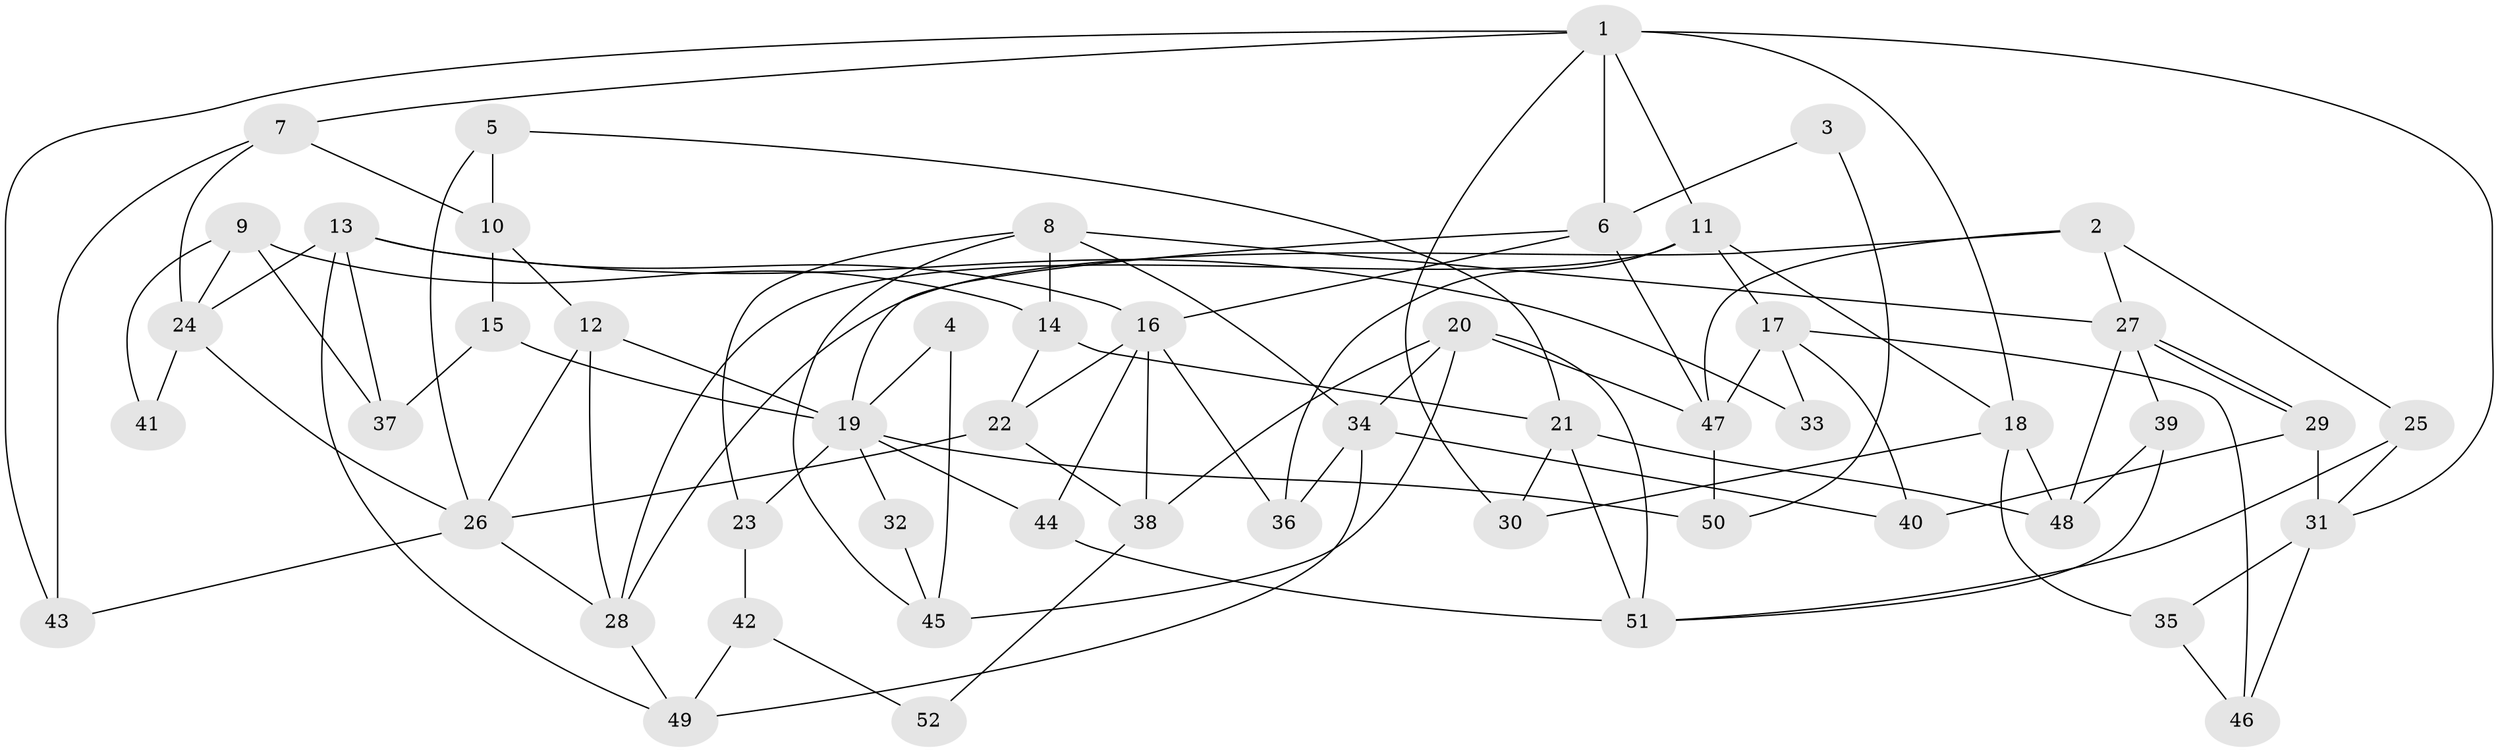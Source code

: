 // coarse degree distribution, {4: 0.3, 7: 0.05, 2: 0.15, 6: 0.1, 3: 0.2, 9: 0.05, 5: 0.1, 8: 0.05}
// Generated by graph-tools (version 1.1) at 2025/52/03/04/25 21:52:48]
// undirected, 52 vertices, 104 edges
graph export_dot {
graph [start="1"]
  node [color=gray90,style=filled];
  1;
  2;
  3;
  4;
  5;
  6;
  7;
  8;
  9;
  10;
  11;
  12;
  13;
  14;
  15;
  16;
  17;
  18;
  19;
  20;
  21;
  22;
  23;
  24;
  25;
  26;
  27;
  28;
  29;
  30;
  31;
  32;
  33;
  34;
  35;
  36;
  37;
  38;
  39;
  40;
  41;
  42;
  43;
  44;
  45;
  46;
  47;
  48;
  49;
  50;
  51;
  52;
  1 -- 30;
  1 -- 43;
  1 -- 6;
  1 -- 7;
  1 -- 11;
  1 -- 18;
  1 -- 31;
  2 -- 28;
  2 -- 25;
  2 -- 27;
  2 -- 47;
  3 -- 6;
  3 -- 50;
  4 -- 19;
  4 -- 45;
  5 -- 10;
  5 -- 21;
  5 -- 26;
  6 -- 47;
  6 -- 16;
  6 -- 19;
  7 -- 24;
  7 -- 10;
  7 -- 43;
  8 -- 34;
  8 -- 27;
  8 -- 14;
  8 -- 23;
  8 -- 45;
  9 -- 37;
  9 -- 14;
  9 -- 24;
  9 -- 41;
  10 -- 12;
  10 -- 15;
  11 -- 36;
  11 -- 17;
  11 -- 18;
  11 -- 28;
  12 -- 28;
  12 -- 26;
  12 -- 19;
  13 -- 24;
  13 -- 16;
  13 -- 33;
  13 -- 37;
  13 -- 49;
  14 -- 21;
  14 -- 22;
  15 -- 19;
  15 -- 37;
  16 -- 38;
  16 -- 22;
  16 -- 36;
  16 -- 44;
  17 -- 40;
  17 -- 33;
  17 -- 46;
  17 -- 47;
  18 -- 30;
  18 -- 35;
  18 -- 48;
  19 -- 23;
  19 -- 32;
  19 -- 44;
  19 -- 50;
  20 -- 51;
  20 -- 47;
  20 -- 34;
  20 -- 38;
  20 -- 45;
  21 -- 51;
  21 -- 48;
  21 -- 30;
  22 -- 26;
  22 -- 38;
  23 -- 42;
  24 -- 26;
  24 -- 41;
  25 -- 31;
  25 -- 51;
  26 -- 28;
  26 -- 43;
  27 -- 29;
  27 -- 29;
  27 -- 39;
  27 -- 48;
  28 -- 49;
  29 -- 31;
  29 -- 40;
  31 -- 35;
  31 -- 46;
  32 -- 45;
  34 -- 49;
  34 -- 36;
  34 -- 40;
  35 -- 46;
  38 -- 52;
  39 -- 48;
  39 -- 51;
  42 -- 49;
  42 -- 52;
  44 -- 51;
  47 -- 50;
}
